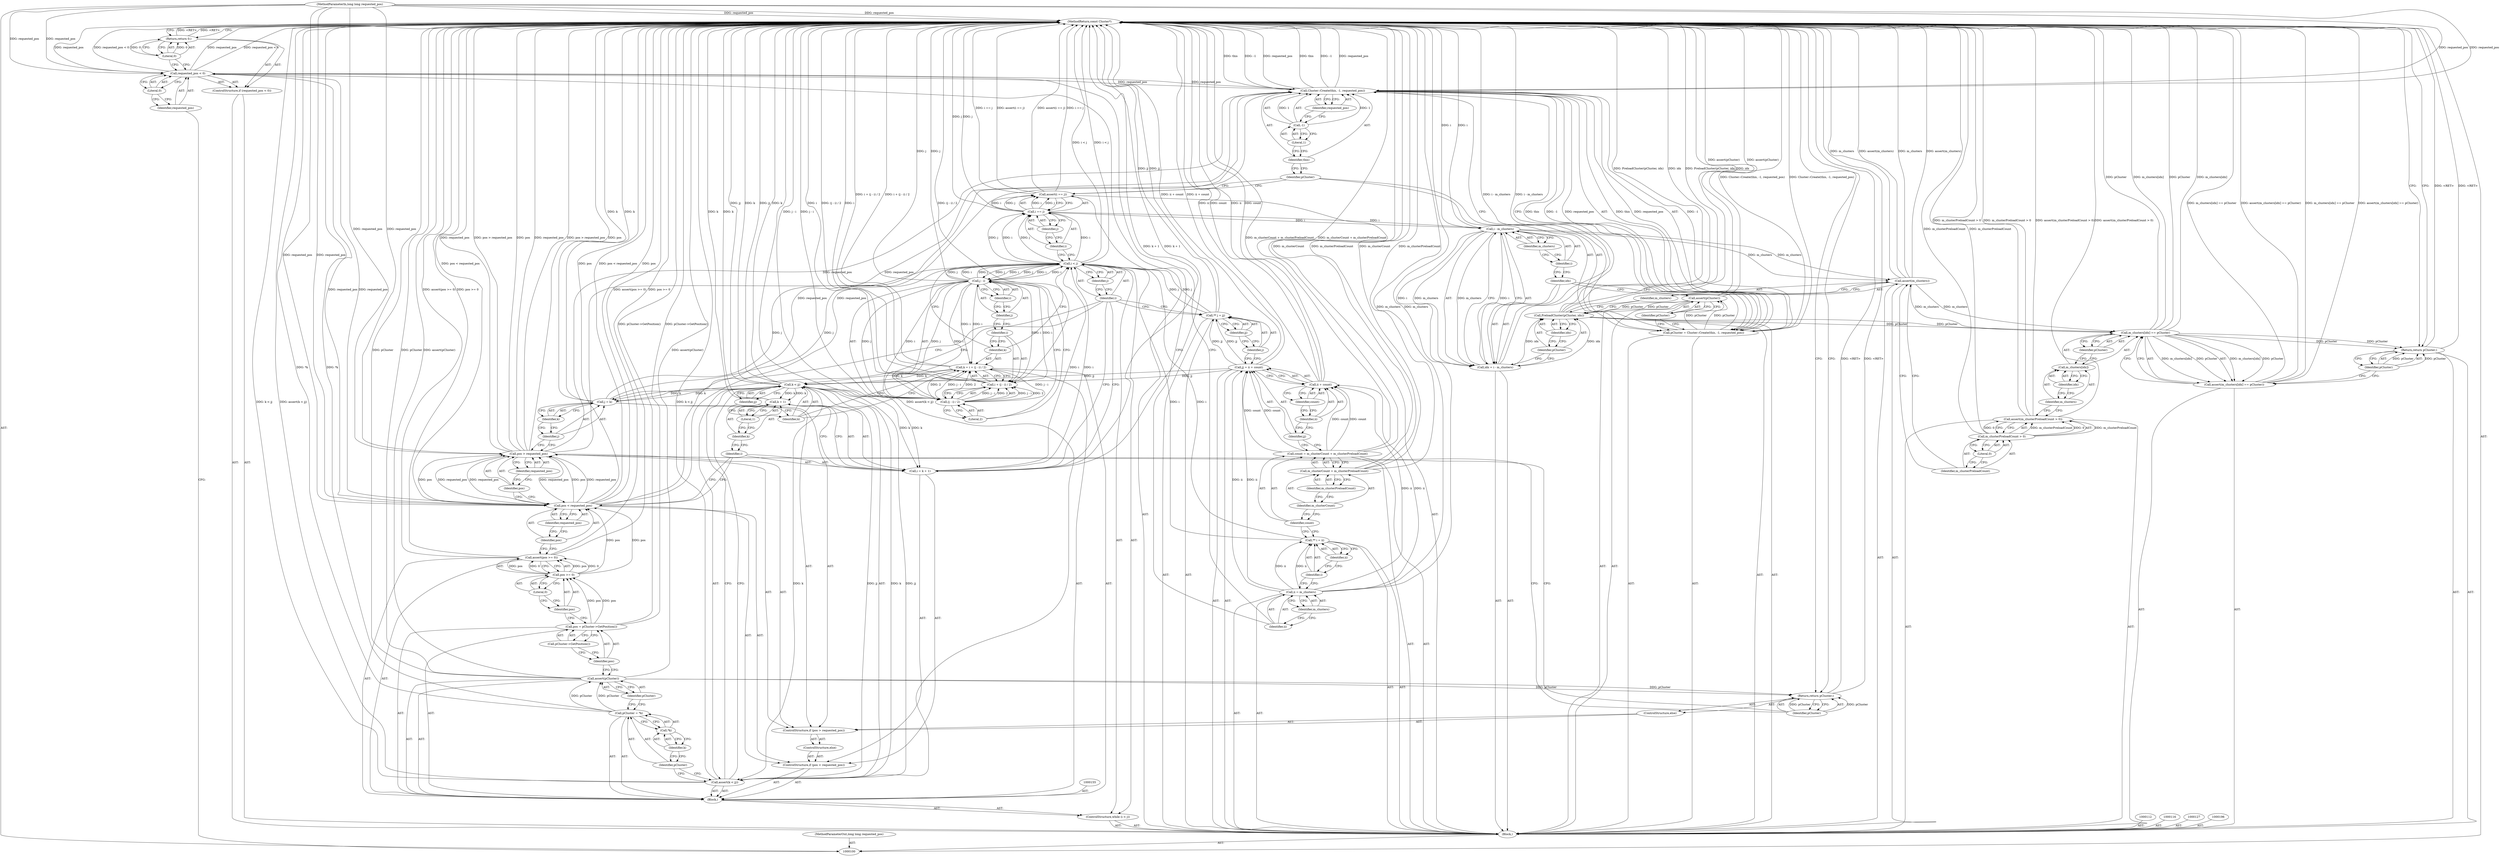digraph "1_Android_cc274e2abe8b2a6698a5c47d8aa4bb45f1f9538d_10" {
"1000219" [label="(MethodReturn,const Cluster*)"];
"1000101" [label="(MethodParameterIn,long long requested_pos)"];
"1000301" [label="(MethodParameterOut,long long requested_pos)"];
"1000102" [label="(Block,)"];
"1000122" [label="(Call,jj = ii + count)"];
"1000123" [label="(Identifier,jj)"];
"1000124" [label="(Call,ii + count)"];
"1000125" [label="(Identifier,ii)"];
"1000126" [label="(Identifier,count)"];
"1000129" [label="(Identifier,j)"];
"1000130" [label="(Identifier,jj)"];
"1000128" [label="(Call,** j = jj)"];
"1000131" [label="(ControlStructure,while (i < j))"];
"1000134" [label="(Identifier,j)"];
"1000132" [label="(Call,i < j)"];
"1000133" [label="(Identifier,i)"];
"1000136" [label="(Call,k = i + (j - i) / 2)"];
"1000137" [label="(Identifier,k)"];
"1000138" [label="(Call,i + (j - i) / 2)"];
"1000139" [label="(Identifier,i)"];
"1000140" [label="(Call,(j - i) / 2)"];
"1000141" [label="(Call,j - i)"];
"1000142" [label="(Identifier,j)"];
"1000143" [label="(Identifier,i)"];
"1000144" [label="(Literal,2)"];
"1000146" [label="(Call,k < jj)"];
"1000147" [label="(Identifier,k)"];
"1000148" [label="(Identifier,jj)"];
"1000145" [label="(Call,assert(k < jj))"];
"1000149" [label="(Call,pCluster = *k)"];
"1000150" [label="(Identifier,pCluster)"];
"1000151" [label="(Call,*k)"];
"1000152" [label="(Identifier,k)"];
"1000154" [label="(Identifier,pCluster)"];
"1000153" [label="(Call,assert(pCluster))"];
"1000103" [label="(ControlStructure,if (requested_pos < 0))"];
"1000106" [label="(Literal,0)"];
"1000104" [label="(Call,requested_pos < 0)"];
"1000105" [label="(Identifier,requested_pos)"];
"1000135" [label="(Block,)"];
"1000156" [label="(Call,pos = pCluster->GetPosition())"];
"1000157" [label="(Identifier,pos)"];
"1000158" [label="(Call,pCluster->GetPosition())"];
"1000160" [label="(Call,pos >= 0)"];
"1000161" [label="(Identifier,pos)"];
"1000162" [label="(Literal,0)"];
"1000159" [label="(Call,assert(pos >= 0))"];
"1000163" [label="(ControlStructure,if (pos < requested_pos))"];
"1000166" [label="(Identifier,requested_pos)"];
"1000164" [label="(Call,pos < requested_pos)"];
"1000165" [label="(Identifier,pos)"];
"1000169" [label="(Call,k + 1)"];
"1000170" [label="(Identifier,k)"];
"1000171" [label="(Literal,1)"];
"1000167" [label="(Call,i = k + 1)"];
"1000168" [label="(Identifier,i)"];
"1000172" [label="(ControlStructure,else)"];
"1000174" [label="(Call,pos > requested_pos)"];
"1000175" [label="(Identifier,pos)"];
"1000176" [label="(Identifier,requested_pos)"];
"1000173" [label="(ControlStructure,if (pos > requested_pos))"];
"1000179" [label="(Identifier,k)"];
"1000177" [label="(Call,j = k)"];
"1000178" [label="(Identifier,j)"];
"1000180" [label="(ControlStructure,else)"];
"1000107" [label="(Return,return 0;)"];
"1000108" [label="(Literal,0)"];
"1000181" [label="(Return,return pCluster;)"];
"1000182" [label="(Identifier,pCluster)"];
"1000186" [label="(Identifier,j)"];
"1000183" [label="(Call,assert(i == j))"];
"1000184" [label="(Call,i == j)"];
"1000185" [label="(Identifier,i)"];
"1000187" [label="(Call,pCluster = Cluster::Create(this, -1, requested_pos))"];
"1000188" [label="(Identifier,pCluster)"];
"1000189" [label="(Call,Cluster::Create(this, -1, requested_pos))"];
"1000190" [label="(Identifier,this)"];
"1000191" [label="(Call,-1)"];
"1000192" [label="(Literal,1)"];
"1000193" [label="(Identifier,requested_pos)"];
"1000194" [label="(Call,assert(pCluster))"];
"1000195" [label="(Identifier,pCluster)"];
"1000197" [label="(Call,idx = i - m_clusters)"];
"1000198" [label="(Identifier,idx)"];
"1000199" [label="(Call,i - m_clusters)"];
"1000200" [label="(Identifier,i)"];
"1000201" [label="(Identifier,m_clusters)"];
"1000203" [label="(Identifier,pCluster)"];
"1000202" [label="(Call,PreloadCluster(pCluster, idx))"];
"1000204" [label="(Identifier,idx)"];
"1000206" [label="(Identifier,m_clusters)"];
"1000205" [label="(Call,assert(m_clusters))"];
"1000208" [label="(Call,m_clusterPreloadCount > 0)"];
"1000209" [label="(Identifier,m_clusterPreloadCount)"];
"1000207" [label="(Call,assert(m_clusterPreloadCount > 0))"];
"1000210" [label="(Literal,0)"];
"1000212" [label="(Call,m_clusters[idx] == pCluster)"];
"1000213" [label="(Call,m_clusters[idx])"];
"1000214" [label="(Identifier,m_clusters)"];
"1000215" [label="(Identifier,idx)"];
"1000216" [label="(Identifier,pCluster)"];
"1000211" [label="(Call,assert(m_clusters[idx] == pCluster))"];
"1000217" [label="(Return,return pCluster;)"];
"1000218" [label="(Identifier,pCluster)"];
"1000109" [label="(Call,ii = m_clusters)"];
"1000110" [label="(Identifier,ii)"];
"1000111" [label="(Identifier,m_clusters)"];
"1000114" [label="(Identifier,i)"];
"1000115" [label="(Identifier,ii)"];
"1000113" [label="(Call,** i = ii)"];
"1000117" [label="(Call,count = m_clusterCount + m_clusterPreloadCount)"];
"1000118" [label="(Identifier,count)"];
"1000119" [label="(Call,m_clusterCount + m_clusterPreloadCount)"];
"1000120" [label="(Identifier,m_clusterCount)"];
"1000121" [label="(Identifier,m_clusterPreloadCount)"];
"1000219" -> "1000100"  [label="AST: "];
"1000219" -> "1000107"  [label="CFG: "];
"1000219" -> "1000181"  [label="CFG: "];
"1000219" -> "1000217"  [label="CFG: "];
"1000181" -> "1000219"  [label="DDG: <RET>"];
"1000217" -> "1000219"  [label="DDG: <RET>"];
"1000208" -> "1000219"  [label="DDG: m_clusterPreloadCount"];
"1000149" -> "1000219"  [label="DDG: *k"];
"1000104" -> "1000219"  [label="DDG: requested_pos"];
"1000104" -> "1000219"  [label="DDG: requested_pos < 0"];
"1000145" -> "1000219"  [label="DDG: k < jj"];
"1000145" -> "1000219"  [label="DDG: assert(k < jj)"];
"1000159" -> "1000219"  [label="DDG: assert(pos >= 0)"];
"1000159" -> "1000219"  [label="DDG: pos >= 0"];
"1000128" -> "1000219"  [label="DDG: jj"];
"1000164" -> "1000219"  [label="DDG: pos < requested_pos"];
"1000164" -> "1000219"  [label="DDG: pos"];
"1000184" -> "1000219"  [label="DDG: j"];
"1000124" -> "1000219"  [label="DDG: count"];
"1000124" -> "1000219"  [label="DDG: ii"];
"1000141" -> "1000219"  [label="DDG: j"];
"1000194" -> "1000219"  [label="DDG: assert(pCluster)"];
"1000167" -> "1000219"  [label="DDG: k + 1"];
"1000189" -> "1000219"  [label="DDG: this"];
"1000189" -> "1000219"  [label="DDG: -1"];
"1000189" -> "1000219"  [label="DDG: requested_pos"];
"1000199" -> "1000219"  [label="DDG: i"];
"1000212" -> "1000219"  [label="DDG: pCluster"];
"1000212" -> "1000219"  [label="DDG: m_clusters[idx]"];
"1000177" -> "1000219"  [label="DDG: k"];
"1000187" -> "1000219"  [label="DDG: Cluster::Create(this, -1, requested_pos)"];
"1000205" -> "1000219"  [label="DDG: m_clusters"];
"1000205" -> "1000219"  [label="DDG: assert(m_clusters)"];
"1000132" -> "1000219"  [label="DDG: i < j"];
"1000140" -> "1000219"  [label="DDG: j - i"];
"1000138" -> "1000219"  [label="DDG: i"];
"1000138" -> "1000219"  [label="DDG: (j - i) / 2"];
"1000183" -> "1000219"  [label="DDG: i == j"];
"1000183" -> "1000219"  [label="DDG: assert(i == j)"];
"1000156" -> "1000219"  [label="DDG: pCluster->GetPosition()"];
"1000119" -> "1000219"  [label="DDG: m_clusterPreloadCount"];
"1000119" -> "1000219"  [label="DDG: m_clusterCount"];
"1000207" -> "1000219"  [label="DDG: m_clusterPreloadCount > 0"];
"1000207" -> "1000219"  [label="DDG: assert(m_clusterPreloadCount > 0)"];
"1000146" -> "1000219"  [label="DDG: jj"];
"1000146" -> "1000219"  [label="DDG: k"];
"1000174" -> "1000219"  [label="DDG: requested_pos"];
"1000174" -> "1000219"  [label="DDG: pos > requested_pos"];
"1000174" -> "1000219"  [label="DDG: pos"];
"1000153" -> "1000219"  [label="DDG: assert(pCluster)"];
"1000153" -> "1000219"  [label="DDG: pCluster"];
"1000211" -> "1000219"  [label="DDG: m_clusters[idx] == pCluster"];
"1000211" -> "1000219"  [label="DDG: assert(m_clusters[idx] == pCluster)"];
"1000197" -> "1000219"  [label="DDG: i - m_clusters"];
"1000101" -> "1000219"  [label="DDG: requested_pos"];
"1000169" -> "1000219"  [label="DDG: k"];
"1000136" -> "1000219"  [label="DDG: i + (j - i) / 2"];
"1000117" -> "1000219"  [label="DDG: m_clusterCount + m_clusterPreloadCount"];
"1000109" -> "1000219"  [label="DDG: m_clusters"];
"1000202" -> "1000219"  [label="DDG: PreloadCluster(pCluster, idx)"];
"1000202" -> "1000219"  [label="DDG: idx"];
"1000122" -> "1000219"  [label="DDG: ii + count"];
"1000107" -> "1000219"  [label="DDG: <RET>"];
"1000101" -> "1000100"  [label="AST: "];
"1000101" -> "1000219"  [label="DDG: requested_pos"];
"1000101" -> "1000104"  [label="DDG: requested_pos"];
"1000101" -> "1000164"  [label="DDG: requested_pos"];
"1000101" -> "1000174"  [label="DDG: requested_pos"];
"1000101" -> "1000189"  [label="DDG: requested_pos"];
"1000301" -> "1000100"  [label="AST: "];
"1000102" -> "1000100"  [label="AST: "];
"1000103" -> "1000102"  [label="AST: "];
"1000109" -> "1000102"  [label="AST: "];
"1000112" -> "1000102"  [label="AST: "];
"1000113" -> "1000102"  [label="AST: "];
"1000116" -> "1000102"  [label="AST: "];
"1000117" -> "1000102"  [label="AST: "];
"1000122" -> "1000102"  [label="AST: "];
"1000127" -> "1000102"  [label="AST: "];
"1000128" -> "1000102"  [label="AST: "];
"1000131" -> "1000102"  [label="AST: "];
"1000183" -> "1000102"  [label="AST: "];
"1000187" -> "1000102"  [label="AST: "];
"1000194" -> "1000102"  [label="AST: "];
"1000196" -> "1000102"  [label="AST: "];
"1000197" -> "1000102"  [label="AST: "];
"1000202" -> "1000102"  [label="AST: "];
"1000205" -> "1000102"  [label="AST: "];
"1000207" -> "1000102"  [label="AST: "];
"1000211" -> "1000102"  [label="AST: "];
"1000217" -> "1000102"  [label="AST: "];
"1000122" -> "1000102"  [label="AST: "];
"1000122" -> "1000124"  [label="CFG: "];
"1000123" -> "1000122"  [label="AST: "];
"1000124" -> "1000122"  [label="AST: "];
"1000129" -> "1000122"  [label="CFG: "];
"1000122" -> "1000219"  [label="DDG: ii + count"];
"1000109" -> "1000122"  [label="DDG: ii"];
"1000117" -> "1000122"  [label="DDG: count"];
"1000122" -> "1000128"  [label="DDG: jj"];
"1000122" -> "1000146"  [label="DDG: jj"];
"1000123" -> "1000122"  [label="AST: "];
"1000123" -> "1000117"  [label="CFG: "];
"1000125" -> "1000123"  [label="CFG: "];
"1000124" -> "1000122"  [label="AST: "];
"1000124" -> "1000126"  [label="CFG: "];
"1000125" -> "1000124"  [label="AST: "];
"1000126" -> "1000124"  [label="AST: "];
"1000122" -> "1000124"  [label="CFG: "];
"1000124" -> "1000219"  [label="DDG: count"];
"1000124" -> "1000219"  [label="DDG: ii"];
"1000109" -> "1000124"  [label="DDG: ii"];
"1000117" -> "1000124"  [label="DDG: count"];
"1000125" -> "1000124"  [label="AST: "];
"1000125" -> "1000123"  [label="CFG: "];
"1000126" -> "1000125"  [label="CFG: "];
"1000126" -> "1000124"  [label="AST: "];
"1000126" -> "1000125"  [label="CFG: "];
"1000124" -> "1000126"  [label="CFG: "];
"1000129" -> "1000128"  [label="AST: "];
"1000129" -> "1000122"  [label="CFG: "];
"1000130" -> "1000129"  [label="CFG: "];
"1000130" -> "1000128"  [label="AST: "];
"1000130" -> "1000129"  [label="CFG: "];
"1000128" -> "1000130"  [label="CFG: "];
"1000128" -> "1000102"  [label="AST: "];
"1000128" -> "1000130"  [label="CFG: "];
"1000129" -> "1000128"  [label="AST: "];
"1000130" -> "1000128"  [label="AST: "];
"1000133" -> "1000128"  [label="CFG: "];
"1000128" -> "1000219"  [label="DDG: jj"];
"1000122" -> "1000128"  [label="DDG: jj"];
"1000128" -> "1000132"  [label="DDG: j"];
"1000131" -> "1000102"  [label="AST: "];
"1000132" -> "1000131"  [label="AST: "];
"1000135" -> "1000131"  [label="AST: "];
"1000134" -> "1000132"  [label="AST: "];
"1000134" -> "1000133"  [label="CFG: "];
"1000132" -> "1000134"  [label="CFG: "];
"1000132" -> "1000131"  [label="AST: "];
"1000132" -> "1000134"  [label="CFG: "];
"1000133" -> "1000132"  [label="AST: "];
"1000134" -> "1000132"  [label="AST: "];
"1000137" -> "1000132"  [label="CFG: "];
"1000185" -> "1000132"  [label="CFG: "];
"1000132" -> "1000219"  [label="DDG: i < j"];
"1000167" -> "1000132"  [label="DDG: i"];
"1000113" -> "1000132"  [label="DDG: i"];
"1000141" -> "1000132"  [label="DDG: i"];
"1000141" -> "1000132"  [label="DDG: j"];
"1000177" -> "1000132"  [label="DDG: j"];
"1000128" -> "1000132"  [label="DDG: j"];
"1000132" -> "1000141"  [label="DDG: j"];
"1000132" -> "1000141"  [label="DDG: i"];
"1000132" -> "1000184"  [label="DDG: i"];
"1000132" -> "1000184"  [label="DDG: j"];
"1000133" -> "1000132"  [label="AST: "];
"1000133" -> "1000167"  [label="CFG: "];
"1000133" -> "1000177"  [label="CFG: "];
"1000133" -> "1000128"  [label="CFG: "];
"1000134" -> "1000133"  [label="CFG: "];
"1000136" -> "1000135"  [label="AST: "];
"1000136" -> "1000138"  [label="CFG: "];
"1000137" -> "1000136"  [label="AST: "];
"1000138" -> "1000136"  [label="AST: "];
"1000147" -> "1000136"  [label="CFG: "];
"1000136" -> "1000219"  [label="DDG: i + (j - i) / 2"];
"1000141" -> "1000136"  [label="DDG: i"];
"1000140" -> "1000136"  [label="DDG: j - i"];
"1000140" -> "1000136"  [label="DDG: 2"];
"1000136" -> "1000146"  [label="DDG: k"];
"1000137" -> "1000136"  [label="AST: "];
"1000137" -> "1000132"  [label="CFG: "];
"1000139" -> "1000137"  [label="CFG: "];
"1000138" -> "1000136"  [label="AST: "];
"1000138" -> "1000140"  [label="CFG: "];
"1000139" -> "1000138"  [label="AST: "];
"1000140" -> "1000138"  [label="AST: "];
"1000136" -> "1000138"  [label="CFG: "];
"1000138" -> "1000219"  [label="DDG: i"];
"1000138" -> "1000219"  [label="DDG: (j - i) / 2"];
"1000141" -> "1000138"  [label="DDG: i"];
"1000140" -> "1000138"  [label="DDG: j - i"];
"1000140" -> "1000138"  [label="DDG: 2"];
"1000139" -> "1000138"  [label="AST: "];
"1000139" -> "1000137"  [label="CFG: "];
"1000142" -> "1000139"  [label="CFG: "];
"1000140" -> "1000138"  [label="AST: "];
"1000140" -> "1000144"  [label="CFG: "];
"1000141" -> "1000140"  [label="AST: "];
"1000144" -> "1000140"  [label="AST: "];
"1000138" -> "1000140"  [label="CFG: "];
"1000140" -> "1000219"  [label="DDG: j - i"];
"1000140" -> "1000136"  [label="DDG: j - i"];
"1000140" -> "1000136"  [label="DDG: 2"];
"1000140" -> "1000138"  [label="DDG: j - i"];
"1000140" -> "1000138"  [label="DDG: 2"];
"1000141" -> "1000140"  [label="DDG: j"];
"1000141" -> "1000140"  [label="DDG: i"];
"1000141" -> "1000140"  [label="AST: "];
"1000141" -> "1000143"  [label="CFG: "];
"1000142" -> "1000141"  [label="AST: "];
"1000143" -> "1000141"  [label="AST: "];
"1000144" -> "1000141"  [label="CFG: "];
"1000141" -> "1000219"  [label="DDG: j"];
"1000141" -> "1000132"  [label="DDG: i"];
"1000141" -> "1000132"  [label="DDG: j"];
"1000141" -> "1000136"  [label="DDG: i"];
"1000141" -> "1000138"  [label="DDG: i"];
"1000141" -> "1000140"  [label="DDG: j"];
"1000141" -> "1000140"  [label="DDG: i"];
"1000132" -> "1000141"  [label="DDG: j"];
"1000132" -> "1000141"  [label="DDG: i"];
"1000142" -> "1000141"  [label="AST: "];
"1000142" -> "1000139"  [label="CFG: "];
"1000143" -> "1000142"  [label="CFG: "];
"1000143" -> "1000141"  [label="AST: "];
"1000143" -> "1000142"  [label="CFG: "];
"1000141" -> "1000143"  [label="CFG: "];
"1000144" -> "1000140"  [label="AST: "];
"1000144" -> "1000141"  [label="CFG: "];
"1000140" -> "1000144"  [label="CFG: "];
"1000146" -> "1000145"  [label="AST: "];
"1000146" -> "1000148"  [label="CFG: "];
"1000147" -> "1000146"  [label="AST: "];
"1000148" -> "1000146"  [label="AST: "];
"1000145" -> "1000146"  [label="CFG: "];
"1000146" -> "1000219"  [label="DDG: jj"];
"1000146" -> "1000219"  [label="DDG: k"];
"1000146" -> "1000145"  [label="DDG: k"];
"1000146" -> "1000145"  [label="DDG: jj"];
"1000136" -> "1000146"  [label="DDG: k"];
"1000122" -> "1000146"  [label="DDG: jj"];
"1000146" -> "1000167"  [label="DDG: k"];
"1000146" -> "1000169"  [label="DDG: k"];
"1000146" -> "1000177"  [label="DDG: k"];
"1000147" -> "1000146"  [label="AST: "];
"1000147" -> "1000136"  [label="CFG: "];
"1000148" -> "1000147"  [label="CFG: "];
"1000148" -> "1000146"  [label="AST: "];
"1000148" -> "1000147"  [label="CFG: "];
"1000146" -> "1000148"  [label="CFG: "];
"1000145" -> "1000135"  [label="AST: "];
"1000145" -> "1000146"  [label="CFG: "];
"1000146" -> "1000145"  [label="AST: "];
"1000150" -> "1000145"  [label="CFG: "];
"1000145" -> "1000219"  [label="DDG: k < jj"];
"1000145" -> "1000219"  [label="DDG: assert(k < jj)"];
"1000146" -> "1000145"  [label="DDG: k"];
"1000146" -> "1000145"  [label="DDG: jj"];
"1000149" -> "1000135"  [label="AST: "];
"1000149" -> "1000151"  [label="CFG: "];
"1000150" -> "1000149"  [label="AST: "];
"1000151" -> "1000149"  [label="AST: "];
"1000154" -> "1000149"  [label="CFG: "];
"1000149" -> "1000219"  [label="DDG: *k"];
"1000149" -> "1000153"  [label="DDG: pCluster"];
"1000150" -> "1000149"  [label="AST: "];
"1000150" -> "1000145"  [label="CFG: "];
"1000152" -> "1000150"  [label="CFG: "];
"1000151" -> "1000149"  [label="AST: "];
"1000151" -> "1000152"  [label="CFG: "];
"1000152" -> "1000151"  [label="AST: "];
"1000149" -> "1000151"  [label="CFG: "];
"1000152" -> "1000151"  [label="AST: "];
"1000152" -> "1000150"  [label="CFG: "];
"1000151" -> "1000152"  [label="CFG: "];
"1000154" -> "1000153"  [label="AST: "];
"1000154" -> "1000149"  [label="CFG: "];
"1000153" -> "1000154"  [label="CFG: "];
"1000153" -> "1000135"  [label="AST: "];
"1000153" -> "1000154"  [label="CFG: "];
"1000154" -> "1000153"  [label="AST: "];
"1000157" -> "1000153"  [label="CFG: "];
"1000153" -> "1000219"  [label="DDG: assert(pCluster)"];
"1000153" -> "1000219"  [label="DDG: pCluster"];
"1000149" -> "1000153"  [label="DDG: pCluster"];
"1000153" -> "1000181"  [label="DDG: pCluster"];
"1000103" -> "1000102"  [label="AST: "];
"1000104" -> "1000103"  [label="AST: "];
"1000107" -> "1000103"  [label="AST: "];
"1000106" -> "1000104"  [label="AST: "];
"1000106" -> "1000105"  [label="CFG: "];
"1000104" -> "1000106"  [label="CFG: "];
"1000104" -> "1000103"  [label="AST: "];
"1000104" -> "1000106"  [label="CFG: "];
"1000105" -> "1000104"  [label="AST: "];
"1000106" -> "1000104"  [label="AST: "];
"1000108" -> "1000104"  [label="CFG: "];
"1000110" -> "1000104"  [label="CFG: "];
"1000104" -> "1000219"  [label="DDG: requested_pos"];
"1000104" -> "1000219"  [label="DDG: requested_pos < 0"];
"1000101" -> "1000104"  [label="DDG: requested_pos"];
"1000104" -> "1000164"  [label="DDG: requested_pos"];
"1000104" -> "1000189"  [label="DDG: requested_pos"];
"1000105" -> "1000104"  [label="AST: "];
"1000105" -> "1000100"  [label="CFG: "];
"1000106" -> "1000105"  [label="CFG: "];
"1000135" -> "1000131"  [label="AST: "];
"1000136" -> "1000135"  [label="AST: "];
"1000145" -> "1000135"  [label="AST: "];
"1000149" -> "1000135"  [label="AST: "];
"1000153" -> "1000135"  [label="AST: "];
"1000155" -> "1000135"  [label="AST: "];
"1000156" -> "1000135"  [label="AST: "];
"1000159" -> "1000135"  [label="AST: "];
"1000163" -> "1000135"  [label="AST: "];
"1000156" -> "1000135"  [label="AST: "];
"1000156" -> "1000158"  [label="CFG: "];
"1000157" -> "1000156"  [label="AST: "];
"1000158" -> "1000156"  [label="AST: "];
"1000161" -> "1000156"  [label="CFG: "];
"1000156" -> "1000219"  [label="DDG: pCluster->GetPosition()"];
"1000156" -> "1000160"  [label="DDG: pos"];
"1000157" -> "1000156"  [label="AST: "];
"1000157" -> "1000153"  [label="CFG: "];
"1000158" -> "1000157"  [label="CFG: "];
"1000158" -> "1000156"  [label="AST: "];
"1000158" -> "1000157"  [label="CFG: "];
"1000156" -> "1000158"  [label="CFG: "];
"1000160" -> "1000159"  [label="AST: "];
"1000160" -> "1000162"  [label="CFG: "];
"1000161" -> "1000160"  [label="AST: "];
"1000162" -> "1000160"  [label="AST: "];
"1000159" -> "1000160"  [label="CFG: "];
"1000160" -> "1000159"  [label="DDG: pos"];
"1000160" -> "1000159"  [label="DDG: 0"];
"1000156" -> "1000160"  [label="DDG: pos"];
"1000160" -> "1000164"  [label="DDG: pos"];
"1000161" -> "1000160"  [label="AST: "];
"1000161" -> "1000156"  [label="CFG: "];
"1000162" -> "1000161"  [label="CFG: "];
"1000162" -> "1000160"  [label="AST: "];
"1000162" -> "1000161"  [label="CFG: "];
"1000160" -> "1000162"  [label="CFG: "];
"1000159" -> "1000135"  [label="AST: "];
"1000159" -> "1000160"  [label="CFG: "];
"1000160" -> "1000159"  [label="AST: "];
"1000165" -> "1000159"  [label="CFG: "];
"1000159" -> "1000219"  [label="DDG: assert(pos >= 0)"];
"1000159" -> "1000219"  [label="DDG: pos >= 0"];
"1000160" -> "1000159"  [label="DDG: pos"];
"1000160" -> "1000159"  [label="DDG: 0"];
"1000163" -> "1000135"  [label="AST: "];
"1000164" -> "1000163"  [label="AST: "];
"1000167" -> "1000163"  [label="AST: "];
"1000172" -> "1000163"  [label="AST: "];
"1000166" -> "1000164"  [label="AST: "];
"1000166" -> "1000165"  [label="CFG: "];
"1000164" -> "1000166"  [label="CFG: "];
"1000164" -> "1000163"  [label="AST: "];
"1000164" -> "1000166"  [label="CFG: "];
"1000165" -> "1000164"  [label="AST: "];
"1000166" -> "1000164"  [label="AST: "];
"1000168" -> "1000164"  [label="CFG: "];
"1000175" -> "1000164"  [label="CFG: "];
"1000164" -> "1000219"  [label="DDG: pos < requested_pos"];
"1000164" -> "1000219"  [label="DDG: pos"];
"1000160" -> "1000164"  [label="DDG: pos"];
"1000104" -> "1000164"  [label="DDG: requested_pos"];
"1000174" -> "1000164"  [label="DDG: requested_pos"];
"1000101" -> "1000164"  [label="DDG: requested_pos"];
"1000164" -> "1000174"  [label="DDG: pos"];
"1000164" -> "1000174"  [label="DDG: requested_pos"];
"1000164" -> "1000189"  [label="DDG: requested_pos"];
"1000165" -> "1000164"  [label="AST: "];
"1000165" -> "1000159"  [label="CFG: "];
"1000166" -> "1000165"  [label="CFG: "];
"1000169" -> "1000167"  [label="AST: "];
"1000169" -> "1000171"  [label="CFG: "];
"1000170" -> "1000169"  [label="AST: "];
"1000171" -> "1000169"  [label="AST: "];
"1000167" -> "1000169"  [label="CFG: "];
"1000169" -> "1000219"  [label="DDG: k"];
"1000146" -> "1000169"  [label="DDG: k"];
"1000170" -> "1000169"  [label="AST: "];
"1000170" -> "1000168"  [label="CFG: "];
"1000171" -> "1000170"  [label="CFG: "];
"1000171" -> "1000169"  [label="AST: "];
"1000171" -> "1000170"  [label="CFG: "];
"1000169" -> "1000171"  [label="CFG: "];
"1000167" -> "1000163"  [label="AST: "];
"1000167" -> "1000169"  [label="CFG: "];
"1000168" -> "1000167"  [label="AST: "];
"1000169" -> "1000167"  [label="AST: "];
"1000133" -> "1000167"  [label="CFG: "];
"1000167" -> "1000219"  [label="DDG: k + 1"];
"1000167" -> "1000132"  [label="DDG: i"];
"1000146" -> "1000167"  [label="DDG: k"];
"1000168" -> "1000167"  [label="AST: "];
"1000168" -> "1000164"  [label="CFG: "];
"1000170" -> "1000168"  [label="CFG: "];
"1000172" -> "1000163"  [label="AST: "];
"1000173" -> "1000172"  [label="AST: "];
"1000174" -> "1000173"  [label="AST: "];
"1000174" -> "1000176"  [label="CFG: "];
"1000175" -> "1000174"  [label="AST: "];
"1000176" -> "1000174"  [label="AST: "];
"1000178" -> "1000174"  [label="CFG: "];
"1000182" -> "1000174"  [label="CFG: "];
"1000174" -> "1000219"  [label="DDG: requested_pos"];
"1000174" -> "1000219"  [label="DDG: pos > requested_pos"];
"1000174" -> "1000219"  [label="DDG: pos"];
"1000174" -> "1000164"  [label="DDG: requested_pos"];
"1000164" -> "1000174"  [label="DDG: pos"];
"1000164" -> "1000174"  [label="DDG: requested_pos"];
"1000101" -> "1000174"  [label="DDG: requested_pos"];
"1000174" -> "1000189"  [label="DDG: requested_pos"];
"1000175" -> "1000174"  [label="AST: "];
"1000175" -> "1000164"  [label="CFG: "];
"1000176" -> "1000175"  [label="CFG: "];
"1000176" -> "1000174"  [label="AST: "];
"1000176" -> "1000175"  [label="CFG: "];
"1000174" -> "1000176"  [label="CFG: "];
"1000173" -> "1000172"  [label="AST: "];
"1000174" -> "1000173"  [label="AST: "];
"1000177" -> "1000173"  [label="AST: "];
"1000180" -> "1000173"  [label="AST: "];
"1000179" -> "1000177"  [label="AST: "];
"1000179" -> "1000178"  [label="CFG: "];
"1000177" -> "1000179"  [label="CFG: "];
"1000177" -> "1000173"  [label="AST: "];
"1000177" -> "1000179"  [label="CFG: "];
"1000178" -> "1000177"  [label="AST: "];
"1000179" -> "1000177"  [label="AST: "];
"1000133" -> "1000177"  [label="CFG: "];
"1000177" -> "1000219"  [label="DDG: k"];
"1000177" -> "1000132"  [label="DDG: j"];
"1000146" -> "1000177"  [label="DDG: k"];
"1000178" -> "1000177"  [label="AST: "];
"1000178" -> "1000174"  [label="CFG: "];
"1000179" -> "1000178"  [label="CFG: "];
"1000180" -> "1000173"  [label="AST: "];
"1000181" -> "1000180"  [label="AST: "];
"1000107" -> "1000103"  [label="AST: "];
"1000107" -> "1000108"  [label="CFG: "];
"1000108" -> "1000107"  [label="AST: "];
"1000219" -> "1000107"  [label="CFG: "];
"1000107" -> "1000219"  [label="DDG: <RET>"];
"1000108" -> "1000107"  [label="DDG: 0"];
"1000108" -> "1000107"  [label="AST: "];
"1000108" -> "1000104"  [label="CFG: "];
"1000107" -> "1000108"  [label="CFG: "];
"1000108" -> "1000107"  [label="DDG: 0"];
"1000181" -> "1000180"  [label="AST: "];
"1000181" -> "1000182"  [label="CFG: "];
"1000182" -> "1000181"  [label="AST: "];
"1000219" -> "1000181"  [label="CFG: "];
"1000181" -> "1000219"  [label="DDG: <RET>"];
"1000182" -> "1000181"  [label="DDG: pCluster"];
"1000153" -> "1000181"  [label="DDG: pCluster"];
"1000182" -> "1000181"  [label="AST: "];
"1000182" -> "1000174"  [label="CFG: "];
"1000181" -> "1000182"  [label="CFG: "];
"1000182" -> "1000181"  [label="DDG: pCluster"];
"1000186" -> "1000184"  [label="AST: "];
"1000186" -> "1000185"  [label="CFG: "];
"1000184" -> "1000186"  [label="CFG: "];
"1000183" -> "1000102"  [label="AST: "];
"1000183" -> "1000184"  [label="CFG: "];
"1000184" -> "1000183"  [label="AST: "];
"1000188" -> "1000183"  [label="CFG: "];
"1000183" -> "1000219"  [label="DDG: i == j"];
"1000183" -> "1000219"  [label="DDG: assert(i == j)"];
"1000184" -> "1000183"  [label="DDG: i"];
"1000184" -> "1000183"  [label="DDG: j"];
"1000184" -> "1000183"  [label="AST: "];
"1000184" -> "1000186"  [label="CFG: "];
"1000185" -> "1000184"  [label="AST: "];
"1000186" -> "1000184"  [label="AST: "];
"1000183" -> "1000184"  [label="CFG: "];
"1000184" -> "1000219"  [label="DDG: j"];
"1000184" -> "1000183"  [label="DDG: i"];
"1000184" -> "1000183"  [label="DDG: j"];
"1000132" -> "1000184"  [label="DDG: i"];
"1000132" -> "1000184"  [label="DDG: j"];
"1000184" -> "1000199"  [label="DDG: i"];
"1000185" -> "1000184"  [label="AST: "];
"1000185" -> "1000132"  [label="CFG: "];
"1000186" -> "1000185"  [label="CFG: "];
"1000187" -> "1000102"  [label="AST: "];
"1000187" -> "1000189"  [label="CFG: "];
"1000188" -> "1000187"  [label="AST: "];
"1000189" -> "1000187"  [label="AST: "];
"1000195" -> "1000187"  [label="CFG: "];
"1000187" -> "1000219"  [label="DDG: Cluster::Create(this, -1, requested_pos)"];
"1000189" -> "1000187"  [label="DDG: this"];
"1000189" -> "1000187"  [label="DDG: -1"];
"1000189" -> "1000187"  [label="DDG: requested_pos"];
"1000187" -> "1000194"  [label="DDG: pCluster"];
"1000188" -> "1000187"  [label="AST: "];
"1000188" -> "1000183"  [label="CFG: "];
"1000190" -> "1000188"  [label="CFG: "];
"1000189" -> "1000187"  [label="AST: "];
"1000189" -> "1000193"  [label="CFG: "];
"1000190" -> "1000189"  [label="AST: "];
"1000191" -> "1000189"  [label="AST: "];
"1000193" -> "1000189"  [label="AST: "];
"1000187" -> "1000189"  [label="CFG: "];
"1000189" -> "1000219"  [label="DDG: this"];
"1000189" -> "1000219"  [label="DDG: -1"];
"1000189" -> "1000219"  [label="DDG: requested_pos"];
"1000189" -> "1000187"  [label="DDG: this"];
"1000189" -> "1000187"  [label="DDG: -1"];
"1000189" -> "1000187"  [label="DDG: requested_pos"];
"1000191" -> "1000189"  [label="DDG: 1"];
"1000104" -> "1000189"  [label="DDG: requested_pos"];
"1000164" -> "1000189"  [label="DDG: requested_pos"];
"1000174" -> "1000189"  [label="DDG: requested_pos"];
"1000101" -> "1000189"  [label="DDG: requested_pos"];
"1000190" -> "1000189"  [label="AST: "];
"1000190" -> "1000188"  [label="CFG: "];
"1000192" -> "1000190"  [label="CFG: "];
"1000191" -> "1000189"  [label="AST: "];
"1000191" -> "1000192"  [label="CFG: "];
"1000192" -> "1000191"  [label="AST: "];
"1000193" -> "1000191"  [label="CFG: "];
"1000191" -> "1000189"  [label="DDG: 1"];
"1000192" -> "1000191"  [label="AST: "];
"1000192" -> "1000190"  [label="CFG: "];
"1000191" -> "1000192"  [label="CFG: "];
"1000193" -> "1000189"  [label="AST: "];
"1000193" -> "1000191"  [label="CFG: "];
"1000189" -> "1000193"  [label="CFG: "];
"1000194" -> "1000102"  [label="AST: "];
"1000194" -> "1000195"  [label="CFG: "];
"1000195" -> "1000194"  [label="AST: "];
"1000198" -> "1000194"  [label="CFG: "];
"1000194" -> "1000219"  [label="DDG: assert(pCluster)"];
"1000187" -> "1000194"  [label="DDG: pCluster"];
"1000194" -> "1000202"  [label="DDG: pCluster"];
"1000195" -> "1000194"  [label="AST: "];
"1000195" -> "1000187"  [label="CFG: "];
"1000194" -> "1000195"  [label="CFG: "];
"1000197" -> "1000102"  [label="AST: "];
"1000197" -> "1000199"  [label="CFG: "];
"1000198" -> "1000197"  [label="AST: "];
"1000199" -> "1000197"  [label="AST: "];
"1000203" -> "1000197"  [label="CFG: "];
"1000197" -> "1000219"  [label="DDG: i - m_clusters"];
"1000199" -> "1000197"  [label="DDG: i"];
"1000199" -> "1000197"  [label="DDG: m_clusters"];
"1000197" -> "1000202"  [label="DDG: idx"];
"1000198" -> "1000197"  [label="AST: "];
"1000198" -> "1000194"  [label="CFG: "];
"1000200" -> "1000198"  [label="CFG: "];
"1000199" -> "1000197"  [label="AST: "];
"1000199" -> "1000201"  [label="CFG: "];
"1000200" -> "1000199"  [label="AST: "];
"1000201" -> "1000199"  [label="AST: "];
"1000197" -> "1000199"  [label="CFG: "];
"1000199" -> "1000219"  [label="DDG: i"];
"1000199" -> "1000197"  [label="DDG: i"];
"1000199" -> "1000197"  [label="DDG: m_clusters"];
"1000184" -> "1000199"  [label="DDG: i"];
"1000199" -> "1000205"  [label="DDG: m_clusters"];
"1000200" -> "1000199"  [label="AST: "];
"1000200" -> "1000198"  [label="CFG: "];
"1000201" -> "1000200"  [label="CFG: "];
"1000201" -> "1000199"  [label="AST: "];
"1000201" -> "1000200"  [label="CFG: "];
"1000199" -> "1000201"  [label="CFG: "];
"1000203" -> "1000202"  [label="AST: "];
"1000203" -> "1000197"  [label="CFG: "];
"1000204" -> "1000203"  [label="CFG: "];
"1000202" -> "1000102"  [label="AST: "];
"1000202" -> "1000204"  [label="CFG: "];
"1000203" -> "1000202"  [label="AST: "];
"1000204" -> "1000202"  [label="AST: "];
"1000206" -> "1000202"  [label="CFG: "];
"1000202" -> "1000219"  [label="DDG: PreloadCluster(pCluster, idx)"];
"1000202" -> "1000219"  [label="DDG: idx"];
"1000194" -> "1000202"  [label="DDG: pCluster"];
"1000197" -> "1000202"  [label="DDG: idx"];
"1000202" -> "1000212"  [label="DDG: pCluster"];
"1000204" -> "1000202"  [label="AST: "];
"1000204" -> "1000203"  [label="CFG: "];
"1000202" -> "1000204"  [label="CFG: "];
"1000206" -> "1000205"  [label="AST: "];
"1000206" -> "1000202"  [label="CFG: "];
"1000205" -> "1000206"  [label="CFG: "];
"1000205" -> "1000102"  [label="AST: "];
"1000205" -> "1000206"  [label="CFG: "];
"1000206" -> "1000205"  [label="AST: "];
"1000209" -> "1000205"  [label="CFG: "];
"1000205" -> "1000219"  [label="DDG: m_clusters"];
"1000205" -> "1000219"  [label="DDG: assert(m_clusters)"];
"1000199" -> "1000205"  [label="DDG: m_clusters"];
"1000205" -> "1000212"  [label="DDG: m_clusters"];
"1000208" -> "1000207"  [label="AST: "];
"1000208" -> "1000210"  [label="CFG: "];
"1000209" -> "1000208"  [label="AST: "];
"1000210" -> "1000208"  [label="AST: "];
"1000207" -> "1000208"  [label="CFG: "];
"1000208" -> "1000219"  [label="DDG: m_clusterPreloadCount"];
"1000208" -> "1000207"  [label="DDG: m_clusterPreloadCount"];
"1000208" -> "1000207"  [label="DDG: 0"];
"1000209" -> "1000208"  [label="AST: "];
"1000209" -> "1000205"  [label="CFG: "];
"1000210" -> "1000209"  [label="CFG: "];
"1000207" -> "1000102"  [label="AST: "];
"1000207" -> "1000208"  [label="CFG: "];
"1000208" -> "1000207"  [label="AST: "];
"1000214" -> "1000207"  [label="CFG: "];
"1000207" -> "1000219"  [label="DDG: m_clusterPreloadCount > 0"];
"1000207" -> "1000219"  [label="DDG: assert(m_clusterPreloadCount > 0)"];
"1000208" -> "1000207"  [label="DDG: m_clusterPreloadCount"];
"1000208" -> "1000207"  [label="DDG: 0"];
"1000210" -> "1000208"  [label="AST: "];
"1000210" -> "1000209"  [label="CFG: "];
"1000208" -> "1000210"  [label="CFG: "];
"1000212" -> "1000211"  [label="AST: "];
"1000212" -> "1000216"  [label="CFG: "];
"1000213" -> "1000212"  [label="AST: "];
"1000216" -> "1000212"  [label="AST: "];
"1000211" -> "1000212"  [label="CFG: "];
"1000212" -> "1000219"  [label="DDG: pCluster"];
"1000212" -> "1000219"  [label="DDG: m_clusters[idx]"];
"1000212" -> "1000211"  [label="DDG: m_clusters[idx]"];
"1000212" -> "1000211"  [label="DDG: pCluster"];
"1000205" -> "1000212"  [label="DDG: m_clusters"];
"1000202" -> "1000212"  [label="DDG: pCluster"];
"1000212" -> "1000217"  [label="DDG: pCluster"];
"1000213" -> "1000212"  [label="AST: "];
"1000213" -> "1000215"  [label="CFG: "];
"1000214" -> "1000213"  [label="AST: "];
"1000215" -> "1000213"  [label="AST: "];
"1000216" -> "1000213"  [label="CFG: "];
"1000214" -> "1000213"  [label="AST: "];
"1000214" -> "1000207"  [label="CFG: "];
"1000215" -> "1000214"  [label="CFG: "];
"1000215" -> "1000213"  [label="AST: "];
"1000215" -> "1000214"  [label="CFG: "];
"1000213" -> "1000215"  [label="CFG: "];
"1000216" -> "1000212"  [label="AST: "];
"1000216" -> "1000213"  [label="CFG: "];
"1000212" -> "1000216"  [label="CFG: "];
"1000211" -> "1000102"  [label="AST: "];
"1000211" -> "1000212"  [label="CFG: "];
"1000212" -> "1000211"  [label="AST: "];
"1000218" -> "1000211"  [label="CFG: "];
"1000211" -> "1000219"  [label="DDG: m_clusters[idx] == pCluster"];
"1000211" -> "1000219"  [label="DDG: assert(m_clusters[idx] == pCluster)"];
"1000212" -> "1000211"  [label="DDG: m_clusters[idx]"];
"1000212" -> "1000211"  [label="DDG: pCluster"];
"1000217" -> "1000102"  [label="AST: "];
"1000217" -> "1000218"  [label="CFG: "];
"1000218" -> "1000217"  [label="AST: "];
"1000219" -> "1000217"  [label="CFG: "];
"1000217" -> "1000219"  [label="DDG: <RET>"];
"1000218" -> "1000217"  [label="DDG: pCluster"];
"1000212" -> "1000217"  [label="DDG: pCluster"];
"1000218" -> "1000217"  [label="AST: "];
"1000218" -> "1000211"  [label="CFG: "];
"1000217" -> "1000218"  [label="CFG: "];
"1000218" -> "1000217"  [label="DDG: pCluster"];
"1000109" -> "1000102"  [label="AST: "];
"1000109" -> "1000111"  [label="CFG: "];
"1000110" -> "1000109"  [label="AST: "];
"1000111" -> "1000109"  [label="AST: "];
"1000114" -> "1000109"  [label="CFG: "];
"1000109" -> "1000219"  [label="DDG: m_clusters"];
"1000109" -> "1000113"  [label="DDG: ii"];
"1000109" -> "1000122"  [label="DDG: ii"];
"1000109" -> "1000124"  [label="DDG: ii"];
"1000110" -> "1000109"  [label="AST: "];
"1000110" -> "1000104"  [label="CFG: "];
"1000111" -> "1000110"  [label="CFG: "];
"1000111" -> "1000109"  [label="AST: "];
"1000111" -> "1000110"  [label="CFG: "];
"1000109" -> "1000111"  [label="CFG: "];
"1000114" -> "1000113"  [label="AST: "];
"1000114" -> "1000109"  [label="CFG: "];
"1000115" -> "1000114"  [label="CFG: "];
"1000115" -> "1000113"  [label="AST: "];
"1000115" -> "1000114"  [label="CFG: "];
"1000113" -> "1000115"  [label="CFG: "];
"1000113" -> "1000102"  [label="AST: "];
"1000113" -> "1000115"  [label="CFG: "];
"1000114" -> "1000113"  [label="AST: "];
"1000115" -> "1000113"  [label="AST: "];
"1000118" -> "1000113"  [label="CFG: "];
"1000109" -> "1000113"  [label="DDG: ii"];
"1000113" -> "1000132"  [label="DDG: i"];
"1000117" -> "1000102"  [label="AST: "];
"1000117" -> "1000119"  [label="CFG: "];
"1000118" -> "1000117"  [label="AST: "];
"1000119" -> "1000117"  [label="AST: "];
"1000123" -> "1000117"  [label="CFG: "];
"1000117" -> "1000219"  [label="DDG: m_clusterCount + m_clusterPreloadCount"];
"1000117" -> "1000122"  [label="DDG: count"];
"1000117" -> "1000124"  [label="DDG: count"];
"1000118" -> "1000117"  [label="AST: "];
"1000118" -> "1000113"  [label="CFG: "];
"1000120" -> "1000118"  [label="CFG: "];
"1000119" -> "1000117"  [label="AST: "];
"1000119" -> "1000121"  [label="CFG: "];
"1000120" -> "1000119"  [label="AST: "];
"1000121" -> "1000119"  [label="AST: "];
"1000117" -> "1000119"  [label="CFG: "];
"1000119" -> "1000219"  [label="DDG: m_clusterPreloadCount"];
"1000119" -> "1000219"  [label="DDG: m_clusterCount"];
"1000120" -> "1000119"  [label="AST: "];
"1000120" -> "1000118"  [label="CFG: "];
"1000121" -> "1000120"  [label="CFG: "];
"1000121" -> "1000119"  [label="AST: "];
"1000121" -> "1000120"  [label="CFG: "];
"1000119" -> "1000121"  [label="CFG: "];
}
